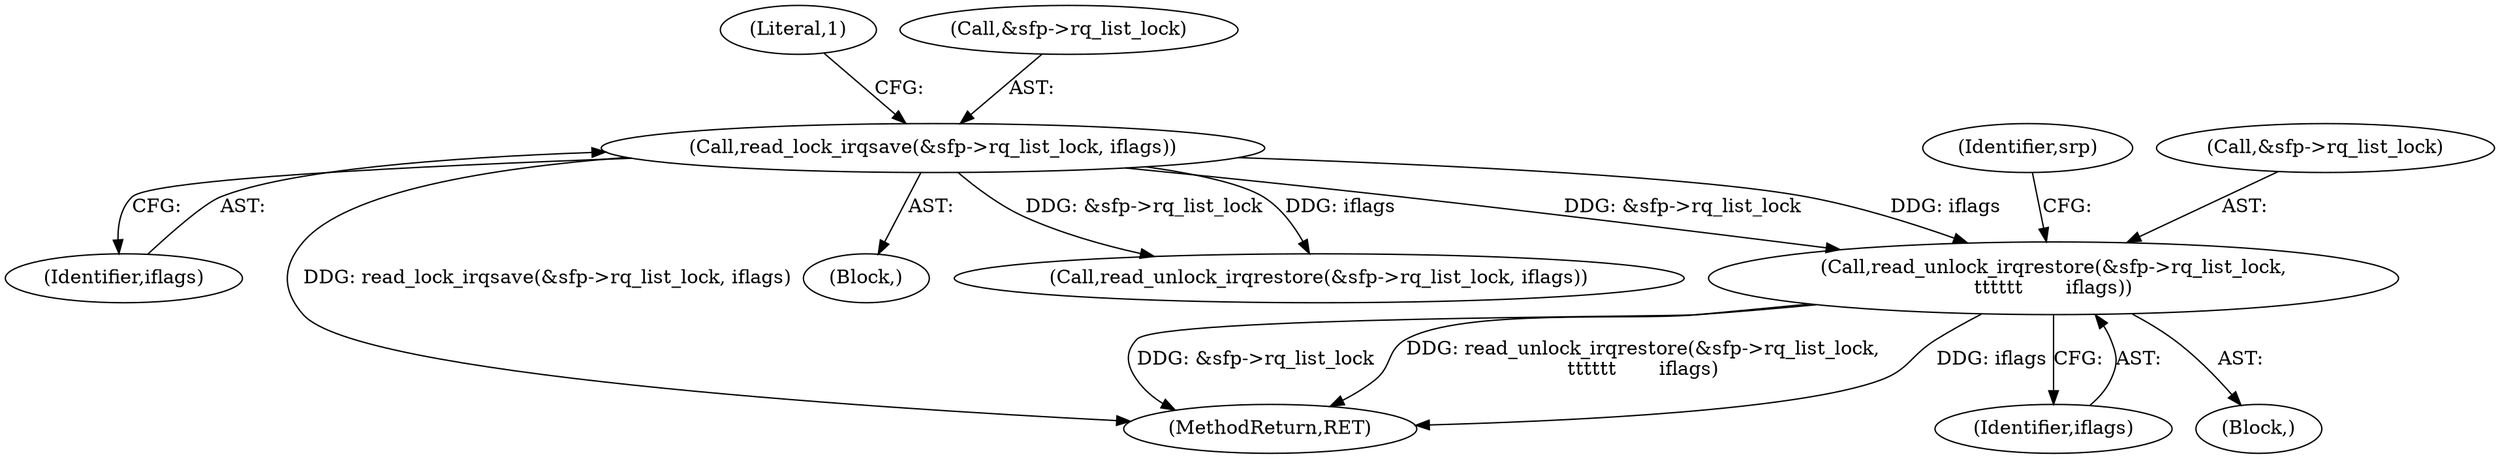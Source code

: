 digraph "0_linux_3e0097499839e0fe3af380410eababe5a47c4cf9_0@API" {
"1000539" [label="(Call,read_unlock_irqrestore(&sfp->rq_list_lock,\n\t\t\t\t\t\t       iflags))"];
"1000520" [label="(Call,read_lock_irqsave(&sfp->rq_list_lock, iflags))"];
"1000525" [label="(Identifier,iflags)"];
"1000530" [label="(Literal,1)"];
"1000539" [label="(Call,read_unlock_irqrestore(&sfp->rq_list_lock,\n\t\t\t\t\t\t       iflags))"];
"1000538" [label="(Block,)"];
"1000520" [label="(Call,read_lock_irqsave(&sfp->rq_list_lock, iflags))"];
"1000548" [label="(Identifier,srp)"];
"1000521" [label="(Call,&sfp->rq_list_lock)"];
"1001060" [label="(MethodReturn,RET)"];
"1000540" [label="(Call,&sfp->rq_list_lock)"];
"1000167" [label="(Block,)"];
"1000544" [label="(Identifier,iflags)"];
"1000554" [label="(Call,read_unlock_irqrestore(&sfp->rq_list_lock, iflags))"];
"1000539" -> "1000538"  [label="AST: "];
"1000539" -> "1000544"  [label="CFG: "];
"1000540" -> "1000539"  [label="AST: "];
"1000544" -> "1000539"  [label="AST: "];
"1000548" -> "1000539"  [label="CFG: "];
"1000539" -> "1001060"  [label="DDG: &sfp->rq_list_lock"];
"1000539" -> "1001060"  [label="DDG: read_unlock_irqrestore(&sfp->rq_list_lock,\n\t\t\t\t\t\t       iflags)"];
"1000539" -> "1001060"  [label="DDG: iflags"];
"1000520" -> "1000539"  [label="DDG: &sfp->rq_list_lock"];
"1000520" -> "1000539"  [label="DDG: iflags"];
"1000520" -> "1000167"  [label="AST: "];
"1000520" -> "1000525"  [label="CFG: "];
"1000521" -> "1000520"  [label="AST: "];
"1000525" -> "1000520"  [label="AST: "];
"1000530" -> "1000520"  [label="CFG: "];
"1000520" -> "1001060"  [label="DDG: read_lock_irqsave(&sfp->rq_list_lock, iflags)"];
"1000520" -> "1000554"  [label="DDG: &sfp->rq_list_lock"];
"1000520" -> "1000554"  [label="DDG: iflags"];
}
